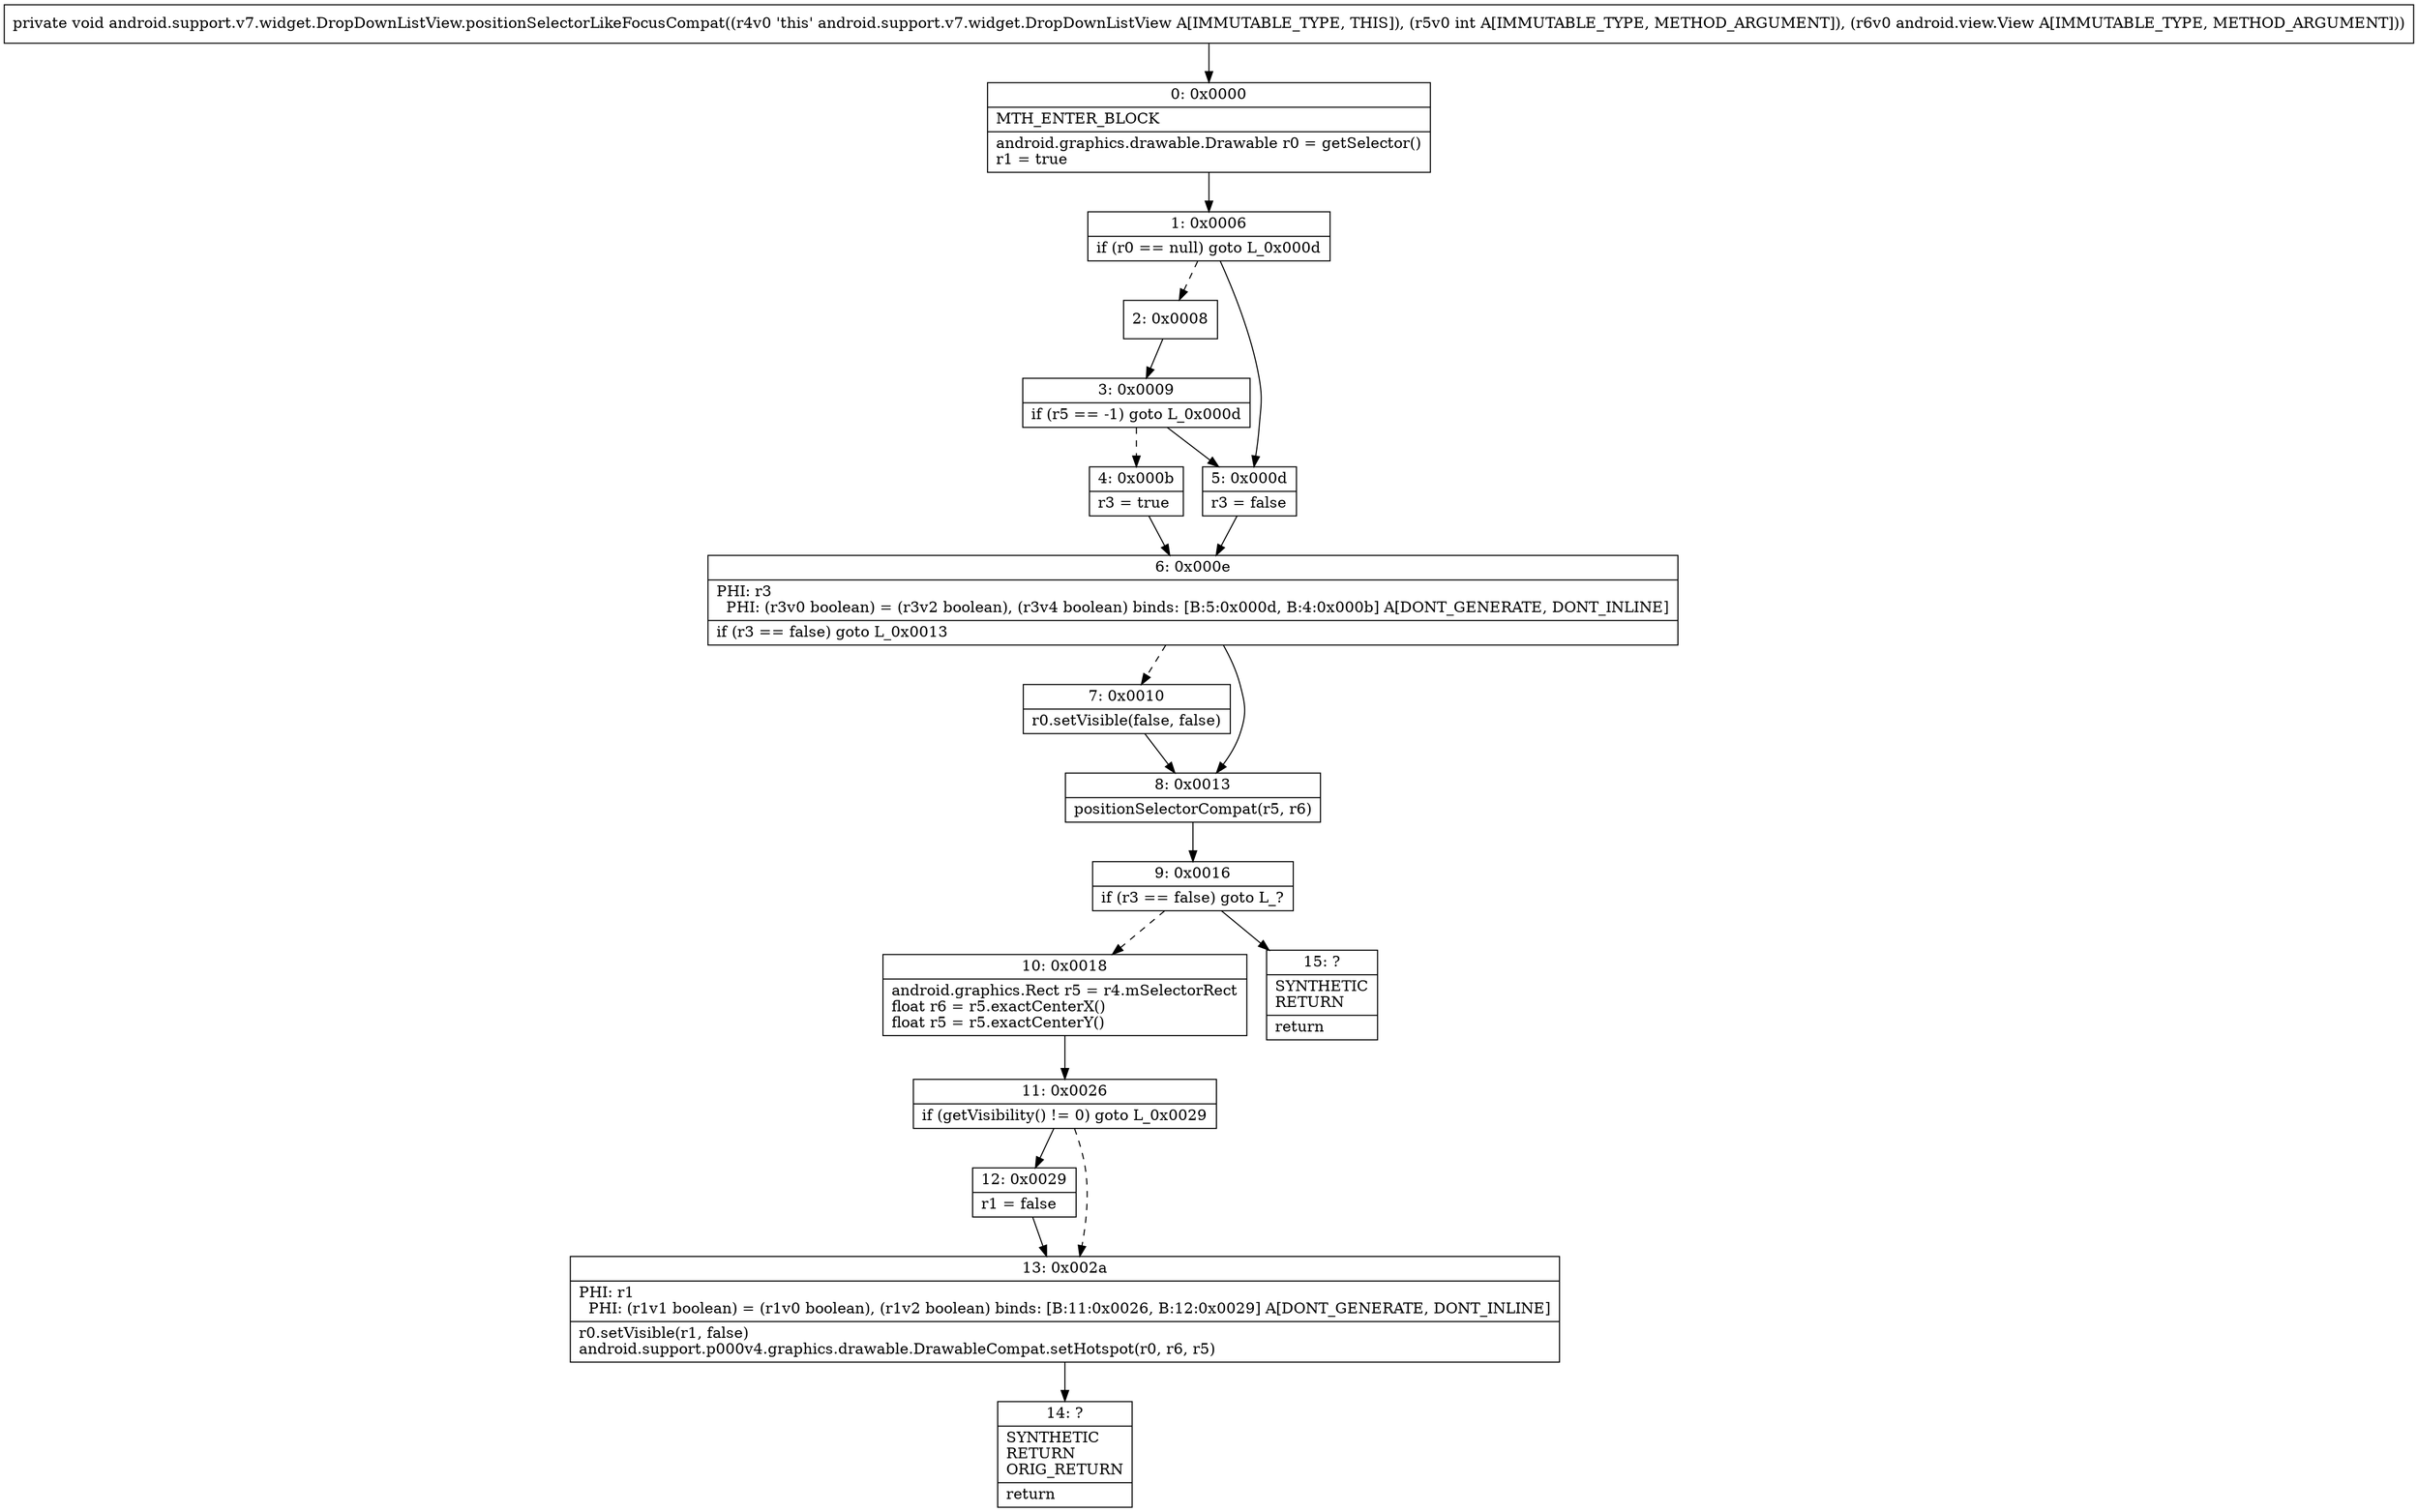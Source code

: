 digraph "CFG forandroid.support.v7.widget.DropDownListView.positionSelectorLikeFocusCompat(ILandroid\/view\/View;)V" {
Node_0 [shape=record,label="{0\:\ 0x0000|MTH_ENTER_BLOCK\l|android.graphics.drawable.Drawable r0 = getSelector()\lr1 = true\l}"];
Node_1 [shape=record,label="{1\:\ 0x0006|if (r0 == null) goto L_0x000d\l}"];
Node_2 [shape=record,label="{2\:\ 0x0008}"];
Node_3 [shape=record,label="{3\:\ 0x0009|if (r5 == \-1) goto L_0x000d\l}"];
Node_4 [shape=record,label="{4\:\ 0x000b|r3 = true\l}"];
Node_5 [shape=record,label="{5\:\ 0x000d|r3 = false\l}"];
Node_6 [shape=record,label="{6\:\ 0x000e|PHI: r3 \l  PHI: (r3v0 boolean) = (r3v2 boolean), (r3v4 boolean) binds: [B:5:0x000d, B:4:0x000b] A[DONT_GENERATE, DONT_INLINE]\l|if (r3 == false) goto L_0x0013\l}"];
Node_7 [shape=record,label="{7\:\ 0x0010|r0.setVisible(false, false)\l}"];
Node_8 [shape=record,label="{8\:\ 0x0013|positionSelectorCompat(r5, r6)\l}"];
Node_9 [shape=record,label="{9\:\ 0x0016|if (r3 == false) goto L_?\l}"];
Node_10 [shape=record,label="{10\:\ 0x0018|android.graphics.Rect r5 = r4.mSelectorRect\lfloat r6 = r5.exactCenterX()\lfloat r5 = r5.exactCenterY()\l}"];
Node_11 [shape=record,label="{11\:\ 0x0026|if (getVisibility() != 0) goto L_0x0029\l}"];
Node_12 [shape=record,label="{12\:\ 0x0029|r1 = false\l}"];
Node_13 [shape=record,label="{13\:\ 0x002a|PHI: r1 \l  PHI: (r1v1 boolean) = (r1v0 boolean), (r1v2 boolean) binds: [B:11:0x0026, B:12:0x0029] A[DONT_GENERATE, DONT_INLINE]\l|r0.setVisible(r1, false)\landroid.support.p000v4.graphics.drawable.DrawableCompat.setHotspot(r0, r6, r5)\l}"];
Node_14 [shape=record,label="{14\:\ ?|SYNTHETIC\lRETURN\lORIG_RETURN\l|return\l}"];
Node_15 [shape=record,label="{15\:\ ?|SYNTHETIC\lRETURN\l|return\l}"];
MethodNode[shape=record,label="{private void android.support.v7.widget.DropDownListView.positionSelectorLikeFocusCompat((r4v0 'this' android.support.v7.widget.DropDownListView A[IMMUTABLE_TYPE, THIS]), (r5v0 int A[IMMUTABLE_TYPE, METHOD_ARGUMENT]), (r6v0 android.view.View A[IMMUTABLE_TYPE, METHOD_ARGUMENT])) }"];
MethodNode -> Node_0;
Node_0 -> Node_1;
Node_1 -> Node_2[style=dashed];
Node_1 -> Node_5;
Node_2 -> Node_3;
Node_3 -> Node_4[style=dashed];
Node_3 -> Node_5;
Node_4 -> Node_6;
Node_5 -> Node_6;
Node_6 -> Node_7[style=dashed];
Node_6 -> Node_8;
Node_7 -> Node_8;
Node_8 -> Node_9;
Node_9 -> Node_10[style=dashed];
Node_9 -> Node_15;
Node_10 -> Node_11;
Node_11 -> Node_12;
Node_11 -> Node_13[style=dashed];
Node_12 -> Node_13;
Node_13 -> Node_14;
}

